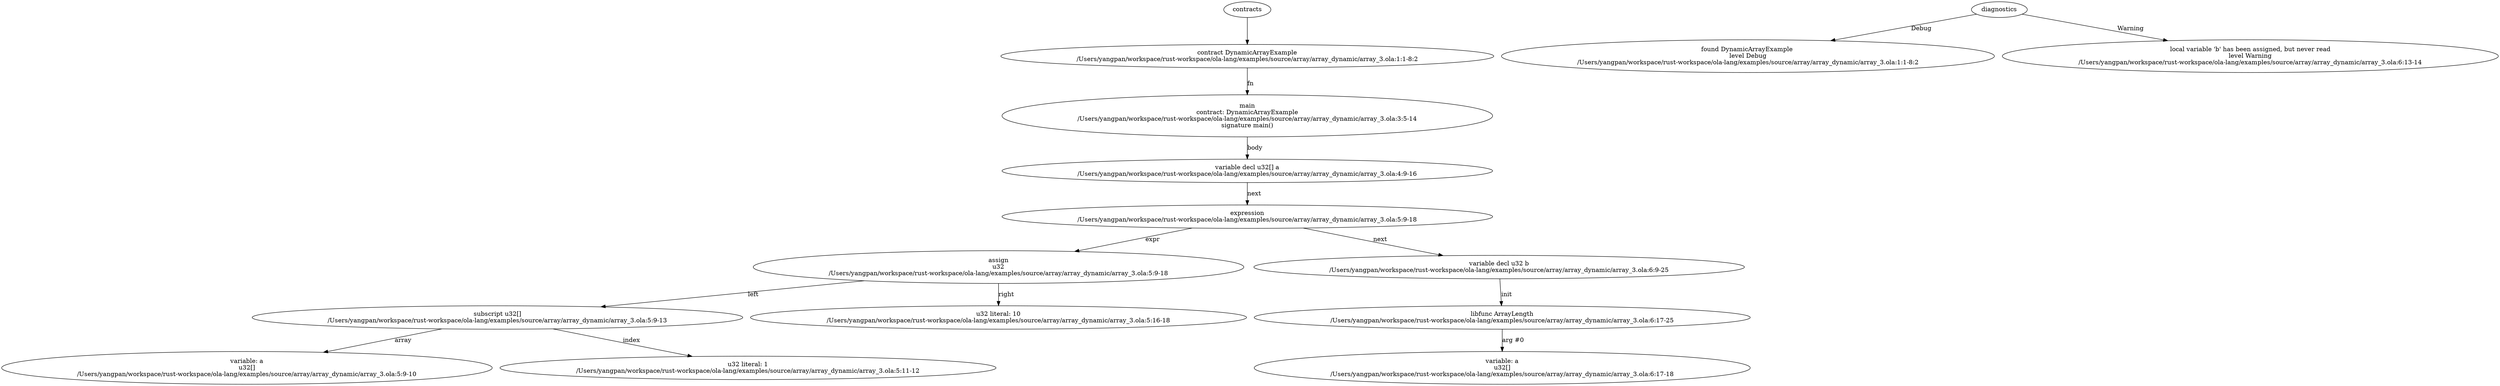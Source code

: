 strict digraph "/Users/yangpan/workspace/rust-workspace/ola-lang/examples/source/array/array_dynamic/array_3.ola" {
	contract [label="contract DynamicArrayExample\n/Users/yangpan/workspace/rust-workspace/ola-lang/examples/source/array/array_dynamic/array_3.ola:1:1-8:2"]
	main [label="main\ncontract: DynamicArrayExample\n/Users/yangpan/workspace/rust-workspace/ola-lang/examples/source/array/array_dynamic/array_3.ola:3:5-14\nsignature main()"]
	var_decl [label="variable decl u32[] a\n/Users/yangpan/workspace/rust-workspace/ola-lang/examples/source/array/array_dynamic/array_3.ola:4:9-16"]
	expr [label="expression\n/Users/yangpan/workspace/rust-workspace/ola-lang/examples/source/array/array_dynamic/array_3.ola:5:9-18"]
	assign [label="assign\nu32\n/Users/yangpan/workspace/rust-workspace/ola-lang/examples/source/array/array_dynamic/array_3.ola:5:9-18"]
	subscript [label="subscript u32[]\n/Users/yangpan/workspace/rust-workspace/ola-lang/examples/source/array/array_dynamic/array_3.ola:5:9-13"]
	variable [label="variable: a\nu32[]\n/Users/yangpan/workspace/rust-workspace/ola-lang/examples/source/array/array_dynamic/array_3.ola:5:9-10"]
	number_literal [label="u32 literal: 1\n/Users/yangpan/workspace/rust-workspace/ola-lang/examples/source/array/array_dynamic/array_3.ola:5:11-12"]
	number_literal_9 [label="u32 literal: 10\n/Users/yangpan/workspace/rust-workspace/ola-lang/examples/source/array/array_dynamic/array_3.ola:5:16-18"]
	var_decl_10 [label="variable decl u32 b\n/Users/yangpan/workspace/rust-workspace/ola-lang/examples/source/array/array_dynamic/array_3.ola:6:9-25"]
	libfunc [label="libfunc ArrayLength\n/Users/yangpan/workspace/rust-workspace/ola-lang/examples/source/array/array_dynamic/array_3.ola:6:17-25"]
	variable_12 [label="variable: a\nu32[]\n/Users/yangpan/workspace/rust-workspace/ola-lang/examples/source/array/array_dynamic/array_3.ola:6:17-18"]
	diagnostic [label="found DynamicArrayExample \nlevel Debug\n/Users/yangpan/workspace/rust-workspace/ola-lang/examples/source/array/array_dynamic/array_3.ola:1:1-8:2"]
	diagnostic_15 [label="local variable 'b' has been assigned, but never read\nlevel Warning\n/Users/yangpan/workspace/rust-workspace/ola-lang/examples/source/array/array_dynamic/array_3.ola:6:13-14"]
	contracts -> contract
	contract -> main [label="fn"]
	main -> var_decl [label="body"]
	var_decl -> expr [label="next"]
	expr -> assign [label="expr"]
	assign -> subscript [label="left"]
	subscript -> variable [label="array"]
	subscript -> number_literal [label="index"]
	assign -> number_literal_9 [label="right"]
	expr -> var_decl_10 [label="next"]
	var_decl_10 -> libfunc [label="init"]
	libfunc -> variable_12 [label="arg #0"]
	diagnostics -> diagnostic [label="Debug"]
	diagnostics -> diagnostic_15 [label="Warning"]
}
